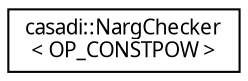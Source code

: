 digraph "Graphical Class Hierarchy"
{
  edge [fontname="FreeSans.ttf",fontsize="10",labelfontname="FreeSans.ttf",labelfontsize="10"];
  node [fontname="FreeSans.ttf",fontsize="10",shape=record];
  rankdir="LR";
  Node1 [label="casadi::NargChecker\l\< OP_CONSTPOW \>",height=0.2,width=0.4,color="black", fillcolor="white", style="filled",URL="$d6/da4/structcasadi_1_1NargChecker_3_01OP__CONSTPOW_01_4.html"];
}
